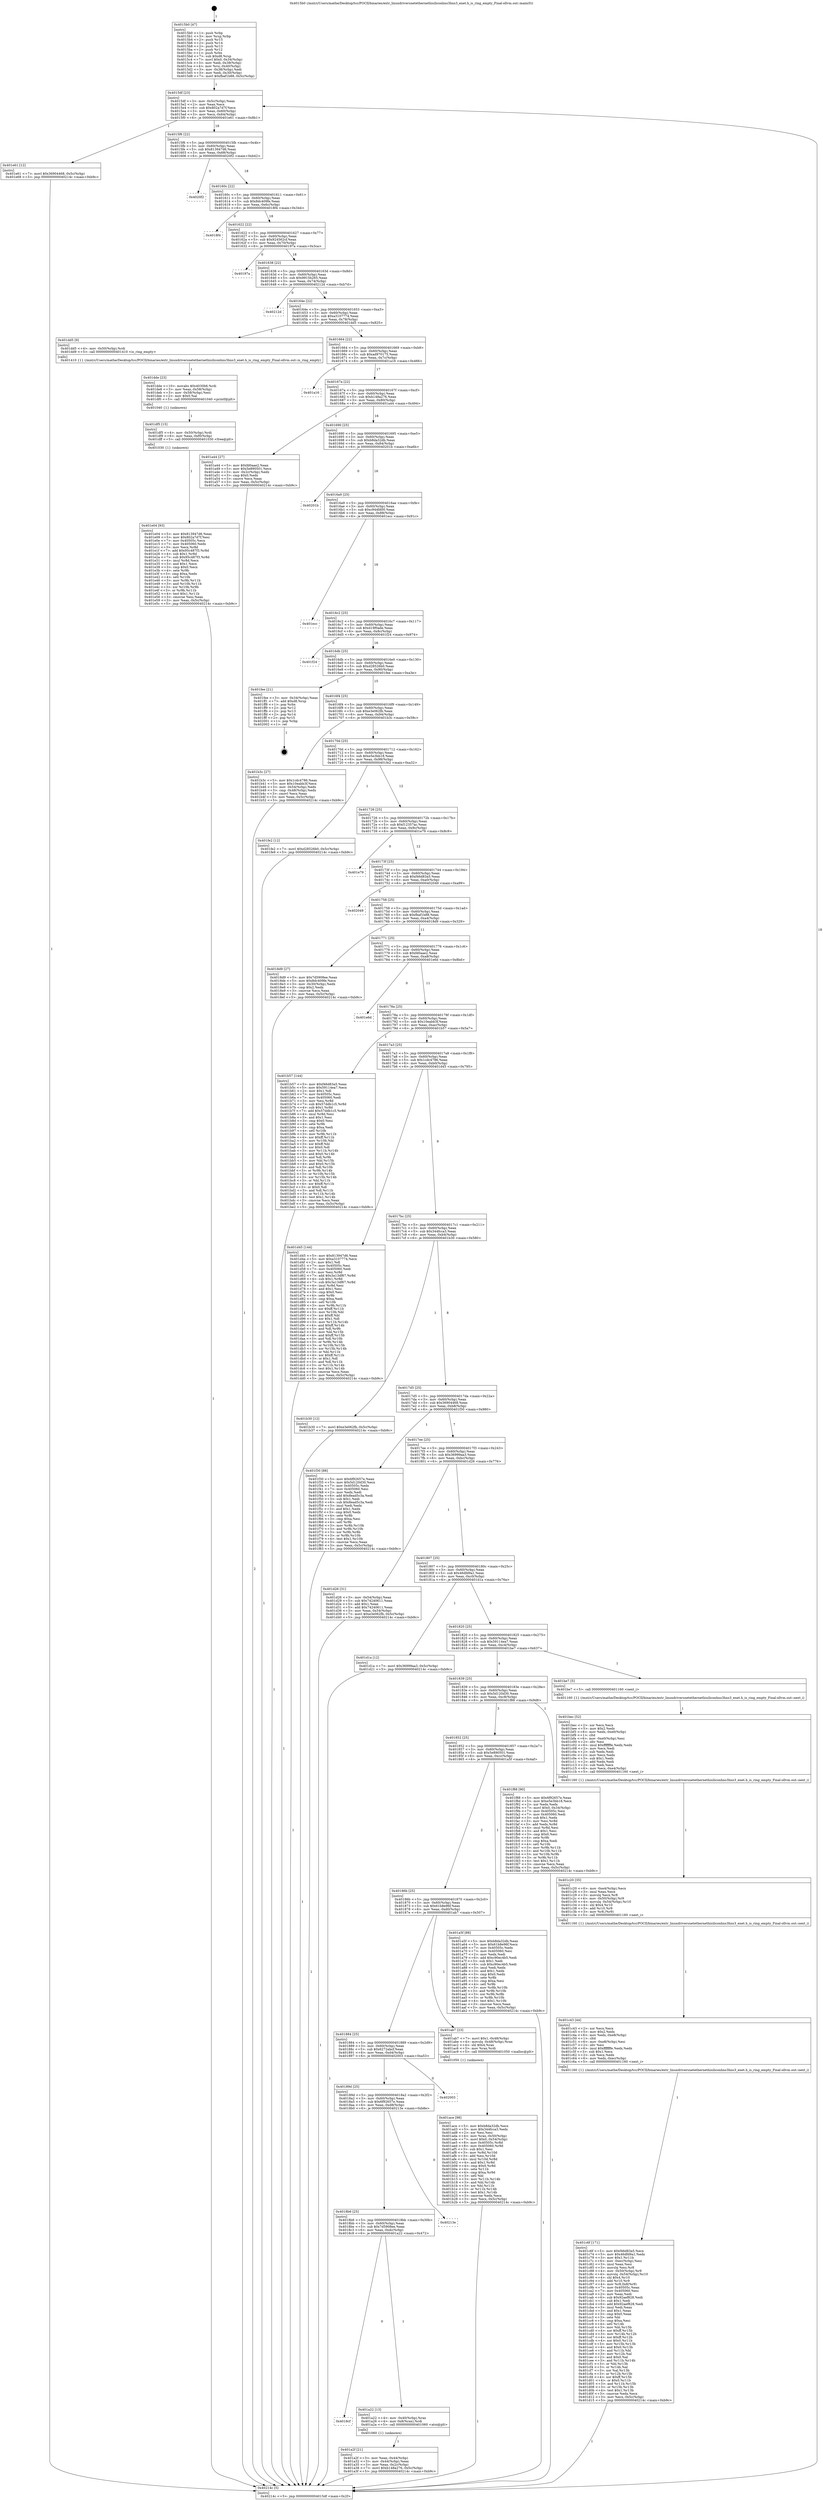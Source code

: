 digraph "0x4015b0" {
  label = "0x4015b0 (/mnt/c/Users/mathe/Desktop/tcc/POCII/binaries/extr_linuxdriversnetethernethisiliconhns3hns3_enet.h_is_ring_empty_Final-ollvm.out::main(0))"
  labelloc = "t"
  node[shape=record]

  Entry [label="",width=0.3,height=0.3,shape=circle,fillcolor=black,style=filled]
  "0x4015df" [label="{
     0x4015df [23]\l
     | [instrs]\l
     &nbsp;&nbsp;0x4015df \<+3\>: mov -0x5c(%rbp),%eax\l
     &nbsp;&nbsp;0x4015e2 \<+2\>: mov %eax,%ecx\l
     &nbsp;&nbsp;0x4015e4 \<+6\>: sub $0x802a7d7f,%ecx\l
     &nbsp;&nbsp;0x4015ea \<+3\>: mov %eax,-0x60(%rbp)\l
     &nbsp;&nbsp;0x4015ed \<+3\>: mov %ecx,-0x64(%rbp)\l
     &nbsp;&nbsp;0x4015f0 \<+6\>: je 0000000000401e61 \<main+0x8b1\>\l
  }"]
  "0x401e61" [label="{
     0x401e61 [12]\l
     | [instrs]\l
     &nbsp;&nbsp;0x401e61 \<+7\>: movl $0x36904468,-0x5c(%rbp)\l
     &nbsp;&nbsp;0x401e68 \<+5\>: jmp 000000000040214c \<main+0xb9c\>\l
  }"]
  "0x4015f6" [label="{
     0x4015f6 [22]\l
     | [instrs]\l
     &nbsp;&nbsp;0x4015f6 \<+5\>: jmp 00000000004015fb \<main+0x4b\>\l
     &nbsp;&nbsp;0x4015fb \<+3\>: mov -0x60(%rbp),%eax\l
     &nbsp;&nbsp;0x4015fe \<+5\>: sub $0x813947d6,%eax\l
     &nbsp;&nbsp;0x401603 \<+3\>: mov %eax,-0x68(%rbp)\l
     &nbsp;&nbsp;0x401606 \<+6\>: je 00000000004020f2 \<main+0xb42\>\l
  }"]
  Exit [label="",width=0.3,height=0.3,shape=circle,fillcolor=black,style=filled,peripheries=2]
  "0x4020f2" [label="{
     0x4020f2\l
  }", style=dashed]
  "0x40160c" [label="{
     0x40160c [22]\l
     | [instrs]\l
     &nbsp;&nbsp;0x40160c \<+5\>: jmp 0000000000401611 \<main+0x61\>\l
     &nbsp;&nbsp;0x401611 \<+3\>: mov -0x60(%rbp),%eax\l
     &nbsp;&nbsp;0x401614 \<+5\>: sub $0x8dc409fe,%eax\l
     &nbsp;&nbsp;0x401619 \<+3\>: mov %eax,-0x6c(%rbp)\l
     &nbsp;&nbsp;0x40161c \<+6\>: je 00000000004018f4 \<main+0x344\>\l
  }"]
  "0x401e04" [label="{
     0x401e04 [93]\l
     | [instrs]\l
     &nbsp;&nbsp;0x401e04 \<+5\>: mov $0x813947d6,%eax\l
     &nbsp;&nbsp;0x401e09 \<+5\>: mov $0x802a7d7f,%esi\l
     &nbsp;&nbsp;0x401e0e \<+7\>: mov 0x40505c,%ecx\l
     &nbsp;&nbsp;0x401e15 \<+7\>: mov 0x405060,%edx\l
     &nbsp;&nbsp;0x401e1c \<+3\>: mov %ecx,%r8d\l
     &nbsp;&nbsp;0x401e1f \<+7\>: add $0x95c487f3,%r8d\l
     &nbsp;&nbsp;0x401e26 \<+4\>: sub $0x1,%r8d\l
     &nbsp;&nbsp;0x401e2a \<+7\>: sub $0x95c487f3,%r8d\l
     &nbsp;&nbsp;0x401e31 \<+4\>: imul %r8d,%ecx\l
     &nbsp;&nbsp;0x401e35 \<+3\>: and $0x1,%ecx\l
     &nbsp;&nbsp;0x401e38 \<+3\>: cmp $0x0,%ecx\l
     &nbsp;&nbsp;0x401e3b \<+4\>: sete %r9b\l
     &nbsp;&nbsp;0x401e3f \<+3\>: cmp $0xa,%edx\l
     &nbsp;&nbsp;0x401e42 \<+4\>: setl %r10b\l
     &nbsp;&nbsp;0x401e46 \<+3\>: mov %r9b,%r11b\l
     &nbsp;&nbsp;0x401e49 \<+3\>: and %r10b,%r11b\l
     &nbsp;&nbsp;0x401e4c \<+3\>: xor %r10b,%r9b\l
     &nbsp;&nbsp;0x401e4f \<+3\>: or %r9b,%r11b\l
     &nbsp;&nbsp;0x401e52 \<+4\>: test $0x1,%r11b\l
     &nbsp;&nbsp;0x401e56 \<+3\>: cmovne %esi,%eax\l
     &nbsp;&nbsp;0x401e59 \<+3\>: mov %eax,-0x5c(%rbp)\l
     &nbsp;&nbsp;0x401e5c \<+5\>: jmp 000000000040214c \<main+0xb9c\>\l
  }"]
  "0x4018f4" [label="{
     0x4018f4\l
  }", style=dashed]
  "0x401622" [label="{
     0x401622 [22]\l
     | [instrs]\l
     &nbsp;&nbsp;0x401622 \<+5\>: jmp 0000000000401627 \<main+0x77\>\l
     &nbsp;&nbsp;0x401627 \<+3\>: mov -0x60(%rbp),%eax\l
     &nbsp;&nbsp;0x40162a \<+5\>: sub $0x924562cf,%eax\l
     &nbsp;&nbsp;0x40162f \<+3\>: mov %eax,-0x70(%rbp)\l
     &nbsp;&nbsp;0x401632 \<+6\>: je 000000000040197a \<main+0x3ca\>\l
  }"]
  "0x401df5" [label="{
     0x401df5 [15]\l
     | [instrs]\l
     &nbsp;&nbsp;0x401df5 \<+4\>: mov -0x50(%rbp),%rdi\l
     &nbsp;&nbsp;0x401df9 \<+6\>: mov %eax,-0xf0(%rbp)\l
     &nbsp;&nbsp;0x401dff \<+5\>: call 0000000000401030 \<free@plt\>\l
     | [calls]\l
     &nbsp;&nbsp;0x401030 \{1\} (unknown)\l
  }"]
  "0x40197a" [label="{
     0x40197a\l
  }", style=dashed]
  "0x401638" [label="{
     0x401638 [22]\l
     | [instrs]\l
     &nbsp;&nbsp;0x401638 \<+5\>: jmp 000000000040163d \<main+0x8d\>\l
     &nbsp;&nbsp;0x40163d \<+3\>: mov -0x60(%rbp),%eax\l
     &nbsp;&nbsp;0x401640 \<+5\>: sub $0x9915b265,%eax\l
     &nbsp;&nbsp;0x401645 \<+3\>: mov %eax,-0x74(%rbp)\l
     &nbsp;&nbsp;0x401648 \<+6\>: je 000000000040212d \<main+0xb7d\>\l
  }"]
  "0x401dde" [label="{
     0x401dde [23]\l
     | [instrs]\l
     &nbsp;&nbsp;0x401dde \<+10\>: movabs $0x4030b6,%rdi\l
     &nbsp;&nbsp;0x401de8 \<+3\>: mov %eax,-0x58(%rbp)\l
     &nbsp;&nbsp;0x401deb \<+3\>: mov -0x58(%rbp),%esi\l
     &nbsp;&nbsp;0x401dee \<+2\>: mov $0x0,%al\l
     &nbsp;&nbsp;0x401df0 \<+5\>: call 0000000000401040 \<printf@plt\>\l
     | [calls]\l
     &nbsp;&nbsp;0x401040 \{1\} (unknown)\l
  }"]
  "0x40212d" [label="{
     0x40212d\l
  }", style=dashed]
  "0x40164e" [label="{
     0x40164e [22]\l
     | [instrs]\l
     &nbsp;&nbsp;0x40164e \<+5\>: jmp 0000000000401653 \<main+0xa3\>\l
     &nbsp;&nbsp;0x401653 \<+3\>: mov -0x60(%rbp),%eax\l
     &nbsp;&nbsp;0x401656 \<+5\>: sub $0xa3107774,%eax\l
     &nbsp;&nbsp;0x40165b \<+3\>: mov %eax,-0x78(%rbp)\l
     &nbsp;&nbsp;0x40165e \<+6\>: je 0000000000401dd5 \<main+0x825\>\l
  }"]
  "0x401c6f" [label="{
     0x401c6f [171]\l
     | [instrs]\l
     &nbsp;&nbsp;0x401c6f \<+5\>: mov $0xf46d83a5,%ecx\l
     &nbsp;&nbsp;0x401c74 \<+5\>: mov $0x46dfd9a1,%edx\l
     &nbsp;&nbsp;0x401c79 \<+3\>: mov $0x1,%r11b\l
     &nbsp;&nbsp;0x401c7c \<+6\>: mov -0xec(%rbp),%esi\l
     &nbsp;&nbsp;0x401c82 \<+3\>: imul %eax,%esi\l
     &nbsp;&nbsp;0x401c85 \<+3\>: movslq %esi,%r8\l
     &nbsp;&nbsp;0x401c88 \<+4\>: mov -0x50(%rbp),%r9\l
     &nbsp;&nbsp;0x401c8c \<+4\>: movslq -0x54(%rbp),%r10\l
     &nbsp;&nbsp;0x401c90 \<+4\>: shl $0x4,%r10\l
     &nbsp;&nbsp;0x401c94 \<+3\>: add %r10,%r9\l
     &nbsp;&nbsp;0x401c97 \<+4\>: mov %r8,0x8(%r9)\l
     &nbsp;&nbsp;0x401c9b \<+7\>: mov 0x40505c,%eax\l
     &nbsp;&nbsp;0x401ca2 \<+7\>: mov 0x405060,%esi\l
     &nbsp;&nbsp;0x401ca9 \<+2\>: mov %eax,%edi\l
     &nbsp;&nbsp;0x401cab \<+6\>: sub $0x92aef828,%edi\l
     &nbsp;&nbsp;0x401cb1 \<+3\>: sub $0x1,%edi\l
     &nbsp;&nbsp;0x401cb4 \<+6\>: add $0x92aef828,%edi\l
     &nbsp;&nbsp;0x401cba \<+3\>: imul %edi,%eax\l
     &nbsp;&nbsp;0x401cbd \<+3\>: and $0x1,%eax\l
     &nbsp;&nbsp;0x401cc0 \<+3\>: cmp $0x0,%eax\l
     &nbsp;&nbsp;0x401cc3 \<+3\>: sete %bl\l
     &nbsp;&nbsp;0x401cc6 \<+3\>: cmp $0xa,%esi\l
     &nbsp;&nbsp;0x401cc9 \<+4\>: setl %r14b\l
     &nbsp;&nbsp;0x401ccd \<+3\>: mov %bl,%r15b\l
     &nbsp;&nbsp;0x401cd0 \<+4\>: xor $0xff,%r15b\l
     &nbsp;&nbsp;0x401cd4 \<+3\>: mov %r14b,%r12b\l
     &nbsp;&nbsp;0x401cd7 \<+4\>: xor $0xff,%r12b\l
     &nbsp;&nbsp;0x401cdb \<+4\>: xor $0x0,%r11b\l
     &nbsp;&nbsp;0x401cdf \<+3\>: mov %r15b,%r13b\l
     &nbsp;&nbsp;0x401ce2 \<+4\>: and $0x0,%r13b\l
     &nbsp;&nbsp;0x401ce6 \<+3\>: and %r11b,%bl\l
     &nbsp;&nbsp;0x401ce9 \<+3\>: mov %r12b,%al\l
     &nbsp;&nbsp;0x401cec \<+2\>: and $0x0,%al\l
     &nbsp;&nbsp;0x401cee \<+3\>: and %r11b,%r14b\l
     &nbsp;&nbsp;0x401cf1 \<+3\>: or %bl,%r13b\l
     &nbsp;&nbsp;0x401cf4 \<+3\>: or %r14b,%al\l
     &nbsp;&nbsp;0x401cf7 \<+3\>: xor %al,%r13b\l
     &nbsp;&nbsp;0x401cfa \<+3\>: or %r12b,%r15b\l
     &nbsp;&nbsp;0x401cfd \<+4\>: xor $0xff,%r15b\l
     &nbsp;&nbsp;0x401d01 \<+4\>: or $0x0,%r11b\l
     &nbsp;&nbsp;0x401d05 \<+3\>: and %r11b,%r15b\l
     &nbsp;&nbsp;0x401d08 \<+3\>: or %r15b,%r13b\l
     &nbsp;&nbsp;0x401d0b \<+4\>: test $0x1,%r13b\l
     &nbsp;&nbsp;0x401d0f \<+3\>: cmovne %edx,%ecx\l
     &nbsp;&nbsp;0x401d12 \<+3\>: mov %ecx,-0x5c(%rbp)\l
     &nbsp;&nbsp;0x401d15 \<+5\>: jmp 000000000040214c \<main+0xb9c\>\l
  }"]
  "0x401dd5" [label="{
     0x401dd5 [9]\l
     | [instrs]\l
     &nbsp;&nbsp;0x401dd5 \<+4\>: mov -0x50(%rbp),%rdi\l
     &nbsp;&nbsp;0x401dd9 \<+5\>: call 0000000000401410 \<is_ring_empty\>\l
     | [calls]\l
     &nbsp;&nbsp;0x401410 \{1\} (/mnt/c/Users/mathe/Desktop/tcc/POCII/binaries/extr_linuxdriversnetethernethisiliconhns3hns3_enet.h_is_ring_empty_Final-ollvm.out::is_ring_empty)\l
  }"]
  "0x401664" [label="{
     0x401664 [22]\l
     | [instrs]\l
     &nbsp;&nbsp;0x401664 \<+5\>: jmp 0000000000401669 \<main+0xb9\>\l
     &nbsp;&nbsp;0x401669 \<+3\>: mov -0x60(%rbp),%eax\l
     &nbsp;&nbsp;0x40166c \<+5\>: sub $0xad970175,%eax\l
     &nbsp;&nbsp;0x401671 \<+3\>: mov %eax,-0x7c(%rbp)\l
     &nbsp;&nbsp;0x401674 \<+6\>: je 0000000000401a16 \<main+0x466\>\l
  }"]
  "0x401c43" [label="{
     0x401c43 [44]\l
     | [instrs]\l
     &nbsp;&nbsp;0x401c43 \<+2\>: xor %ecx,%ecx\l
     &nbsp;&nbsp;0x401c45 \<+5\>: mov $0x2,%edx\l
     &nbsp;&nbsp;0x401c4a \<+6\>: mov %edx,-0xe8(%rbp)\l
     &nbsp;&nbsp;0x401c50 \<+1\>: cltd\l
     &nbsp;&nbsp;0x401c51 \<+6\>: mov -0xe8(%rbp),%esi\l
     &nbsp;&nbsp;0x401c57 \<+2\>: idiv %esi\l
     &nbsp;&nbsp;0x401c59 \<+6\>: imul $0xfffffffe,%edx,%edx\l
     &nbsp;&nbsp;0x401c5f \<+3\>: sub $0x1,%ecx\l
     &nbsp;&nbsp;0x401c62 \<+2\>: sub %ecx,%edx\l
     &nbsp;&nbsp;0x401c64 \<+6\>: mov %edx,-0xec(%rbp)\l
     &nbsp;&nbsp;0x401c6a \<+5\>: call 0000000000401160 \<next_i\>\l
     | [calls]\l
     &nbsp;&nbsp;0x401160 \{1\} (/mnt/c/Users/mathe/Desktop/tcc/POCII/binaries/extr_linuxdriversnetethernethisiliconhns3hns3_enet.h_is_ring_empty_Final-ollvm.out::next_i)\l
  }"]
  "0x401a16" [label="{
     0x401a16\l
  }", style=dashed]
  "0x40167a" [label="{
     0x40167a [22]\l
     | [instrs]\l
     &nbsp;&nbsp;0x40167a \<+5\>: jmp 000000000040167f \<main+0xcf\>\l
     &nbsp;&nbsp;0x40167f \<+3\>: mov -0x60(%rbp),%eax\l
     &nbsp;&nbsp;0x401682 \<+5\>: sub $0xb148a276,%eax\l
     &nbsp;&nbsp;0x401687 \<+3\>: mov %eax,-0x80(%rbp)\l
     &nbsp;&nbsp;0x40168a \<+6\>: je 0000000000401a44 \<main+0x494\>\l
  }"]
  "0x401c20" [label="{
     0x401c20 [35]\l
     | [instrs]\l
     &nbsp;&nbsp;0x401c20 \<+6\>: mov -0xe4(%rbp),%ecx\l
     &nbsp;&nbsp;0x401c26 \<+3\>: imul %eax,%ecx\l
     &nbsp;&nbsp;0x401c29 \<+3\>: movslq %ecx,%r8\l
     &nbsp;&nbsp;0x401c2c \<+4\>: mov -0x50(%rbp),%r9\l
     &nbsp;&nbsp;0x401c30 \<+4\>: movslq -0x54(%rbp),%r10\l
     &nbsp;&nbsp;0x401c34 \<+4\>: shl $0x4,%r10\l
     &nbsp;&nbsp;0x401c38 \<+3\>: add %r10,%r9\l
     &nbsp;&nbsp;0x401c3b \<+3\>: mov %r8,(%r9)\l
     &nbsp;&nbsp;0x401c3e \<+5\>: call 0000000000401160 \<next_i\>\l
     | [calls]\l
     &nbsp;&nbsp;0x401160 \{1\} (/mnt/c/Users/mathe/Desktop/tcc/POCII/binaries/extr_linuxdriversnetethernethisiliconhns3hns3_enet.h_is_ring_empty_Final-ollvm.out::next_i)\l
  }"]
  "0x401a44" [label="{
     0x401a44 [27]\l
     | [instrs]\l
     &nbsp;&nbsp;0x401a44 \<+5\>: mov $0xfd0aae2,%eax\l
     &nbsp;&nbsp;0x401a49 \<+5\>: mov $0x5e890501,%ecx\l
     &nbsp;&nbsp;0x401a4e \<+3\>: mov -0x2c(%rbp),%edx\l
     &nbsp;&nbsp;0x401a51 \<+3\>: cmp $0x0,%edx\l
     &nbsp;&nbsp;0x401a54 \<+3\>: cmove %ecx,%eax\l
     &nbsp;&nbsp;0x401a57 \<+3\>: mov %eax,-0x5c(%rbp)\l
     &nbsp;&nbsp;0x401a5a \<+5\>: jmp 000000000040214c \<main+0xb9c\>\l
  }"]
  "0x401690" [label="{
     0x401690 [25]\l
     | [instrs]\l
     &nbsp;&nbsp;0x401690 \<+5\>: jmp 0000000000401695 \<main+0xe5\>\l
     &nbsp;&nbsp;0x401695 \<+3\>: mov -0x60(%rbp),%eax\l
     &nbsp;&nbsp;0x401698 \<+5\>: sub $0xb8da32db,%eax\l
     &nbsp;&nbsp;0x40169d \<+6\>: mov %eax,-0x84(%rbp)\l
     &nbsp;&nbsp;0x4016a3 \<+6\>: je 000000000040201b \<main+0xa6b\>\l
  }"]
  "0x401bec" [label="{
     0x401bec [52]\l
     | [instrs]\l
     &nbsp;&nbsp;0x401bec \<+2\>: xor %ecx,%ecx\l
     &nbsp;&nbsp;0x401bee \<+5\>: mov $0x2,%edx\l
     &nbsp;&nbsp;0x401bf3 \<+6\>: mov %edx,-0xe0(%rbp)\l
     &nbsp;&nbsp;0x401bf9 \<+1\>: cltd\l
     &nbsp;&nbsp;0x401bfa \<+6\>: mov -0xe0(%rbp),%esi\l
     &nbsp;&nbsp;0x401c00 \<+2\>: idiv %esi\l
     &nbsp;&nbsp;0x401c02 \<+6\>: imul $0xfffffffe,%edx,%edx\l
     &nbsp;&nbsp;0x401c08 \<+2\>: mov %ecx,%edi\l
     &nbsp;&nbsp;0x401c0a \<+2\>: sub %edx,%edi\l
     &nbsp;&nbsp;0x401c0c \<+2\>: mov %ecx,%edx\l
     &nbsp;&nbsp;0x401c0e \<+3\>: sub $0x1,%edx\l
     &nbsp;&nbsp;0x401c11 \<+2\>: add %edx,%edi\l
     &nbsp;&nbsp;0x401c13 \<+2\>: sub %edi,%ecx\l
     &nbsp;&nbsp;0x401c15 \<+6\>: mov %ecx,-0xe4(%rbp)\l
     &nbsp;&nbsp;0x401c1b \<+5\>: call 0000000000401160 \<next_i\>\l
     | [calls]\l
     &nbsp;&nbsp;0x401160 \{1\} (/mnt/c/Users/mathe/Desktop/tcc/POCII/binaries/extr_linuxdriversnetethernethisiliconhns3hns3_enet.h_is_ring_empty_Final-ollvm.out::next_i)\l
  }"]
  "0x40201b" [label="{
     0x40201b\l
  }", style=dashed]
  "0x4016a9" [label="{
     0x4016a9 [25]\l
     | [instrs]\l
     &nbsp;&nbsp;0x4016a9 \<+5\>: jmp 00000000004016ae \<main+0xfe\>\l
     &nbsp;&nbsp;0x4016ae \<+3\>: mov -0x60(%rbp),%eax\l
     &nbsp;&nbsp;0x4016b1 \<+5\>: sub $0xc944fd00,%eax\l
     &nbsp;&nbsp;0x4016b6 \<+6\>: mov %eax,-0x88(%rbp)\l
     &nbsp;&nbsp;0x4016bc \<+6\>: je 0000000000401ecc \<main+0x91c\>\l
  }"]
  "0x401ace" [label="{
     0x401ace [98]\l
     | [instrs]\l
     &nbsp;&nbsp;0x401ace \<+5\>: mov $0xb8da32db,%ecx\l
     &nbsp;&nbsp;0x401ad3 \<+5\>: mov $0x344fcca3,%edx\l
     &nbsp;&nbsp;0x401ad8 \<+2\>: xor %esi,%esi\l
     &nbsp;&nbsp;0x401ada \<+4\>: mov %rax,-0x50(%rbp)\l
     &nbsp;&nbsp;0x401ade \<+7\>: movl $0x0,-0x54(%rbp)\l
     &nbsp;&nbsp;0x401ae5 \<+8\>: mov 0x40505c,%r8d\l
     &nbsp;&nbsp;0x401aed \<+8\>: mov 0x405060,%r9d\l
     &nbsp;&nbsp;0x401af5 \<+3\>: sub $0x1,%esi\l
     &nbsp;&nbsp;0x401af8 \<+3\>: mov %r8d,%r10d\l
     &nbsp;&nbsp;0x401afb \<+3\>: add %esi,%r10d\l
     &nbsp;&nbsp;0x401afe \<+4\>: imul %r10d,%r8d\l
     &nbsp;&nbsp;0x401b02 \<+4\>: and $0x1,%r8d\l
     &nbsp;&nbsp;0x401b06 \<+4\>: cmp $0x0,%r8d\l
     &nbsp;&nbsp;0x401b0a \<+4\>: sete %r11b\l
     &nbsp;&nbsp;0x401b0e \<+4\>: cmp $0xa,%r9d\l
     &nbsp;&nbsp;0x401b12 \<+3\>: setl %bl\l
     &nbsp;&nbsp;0x401b15 \<+3\>: mov %r11b,%r14b\l
     &nbsp;&nbsp;0x401b18 \<+3\>: and %bl,%r14b\l
     &nbsp;&nbsp;0x401b1b \<+3\>: xor %bl,%r11b\l
     &nbsp;&nbsp;0x401b1e \<+3\>: or %r11b,%r14b\l
     &nbsp;&nbsp;0x401b21 \<+4\>: test $0x1,%r14b\l
     &nbsp;&nbsp;0x401b25 \<+3\>: cmovne %edx,%ecx\l
     &nbsp;&nbsp;0x401b28 \<+3\>: mov %ecx,-0x5c(%rbp)\l
     &nbsp;&nbsp;0x401b2b \<+5\>: jmp 000000000040214c \<main+0xb9c\>\l
  }"]
  "0x401ecc" [label="{
     0x401ecc\l
  }", style=dashed]
  "0x4016c2" [label="{
     0x4016c2 [25]\l
     | [instrs]\l
     &nbsp;&nbsp;0x4016c2 \<+5\>: jmp 00000000004016c7 \<main+0x117\>\l
     &nbsp;&nbsp;0x4016c7 \<+3\>: mov -0x60(%rbp),%eax\l
     &nbsp;&nbsp;0x4016ca \<+5\>: sub $0xd19f0ade,%eax\l
     &nbsp;&nbsp;0x4016cf \<+6\>: mov %eax,-0x8c(%rbp)\l
     &nbsp;&nbsp;0x4016d5 \<+6\>: je 0000000000401f24 \<main+0x974\>\l
  }"]
  "0x401a2f" [label="{
     0x401a2f [21]\l
     | [instrs]\l
     &nbsp;&nbsp;0x401a2f \<+3\>: mov %eax,-0x44(%rbp)\l
     &nbsp;&nbsp;0x401a32 \<+3\>: mov -0x44(%rbp),%eax\l
     &nbsp;&nbsp;0x401a35 \<+3\>: mov %eax,-0x2c(%rbp)\l
     &nbsp;&nbsp;0x401a38 \<+7\>: movl $0xb148a276,-0x5c(%rbp)\l
     &nbsp;&nbsp;0x401a3f \<+5\>: jmp 000000000040214c \<main+0xb9c\>\l
  }"]
  "0x401f24" [label="{
     0x401f24\l
  }", style=dashed]
  "0x4016db" [label="{
     0x4016db [25]\l
     | [instrs]\l
     &nbsp;&nbsp;0x4016db \<+5\>: jmp 00000000004016e0 \<main+0x130\>\l
     &nbsp;&nbsp;0x4016e0 \<+3\>: mov -0x60(%rbp),%eax\l
     &nbsp;&nbsp;0x4016e3 \<+5\>: sub $0xd28526b0,%eax\l
     &nbsp;&nbsp;0x4016e8 \<+6\>: mov %eax,-0x90(%rbp)\l
     &nbsp;&nbsp;0x4016ee \<+6\>: je 0000000000401fee \<main+0xa3e\>\l
  }"]
  "0x4018cf" [label="{
     0x4018cf\l
  }", style=dashed]
  "0x401fee" [label="{
     0x401fee [21]\l
     | [instrs]\l
     &nbsp;&nbsp;0x401fee \<+3\>: mov -0x34(%rbp),%eax\l
     &nbsp;&nbsp;0x401ff1 \<+7\>: add $0xd8,%rsp\l
     &nbsp;&nbsp;0x401ff8 \<+1\>: pop %rbx\l
     &nbsp;&nbsp;0x401ff9 \<+2\>: pop %r12\l
     &nbsp;&nbsp;0x401ffb \<+2\>: pop %r13\l
     &nbsp;&nbsp;0x401ffd \<+2\>: pop %r14\l
     &nbsp;&nbsp;0x401fff \<+2\>: pop %r15\l
     &nbsp;&nbsp;0x402001 \<+1\>: pop %rbp\l
     &nbsp;&nbsp;0x402002 \<+1\>: ret\l
  }"]
  "0x4016f4" [label="{
     0x4016f4 [25]\l
     | [instrs]\l
     &nbsp;&nbsp;0x4016f4 \<+5\>: jmp 00000000004016f9 \<main+0x149\>\l
     &nbsp;&nbsp;0x4016f9 \<+3\>: mov -0x60(%rbp),%eax\l
     &nbsp;&nbsp;0x4016fc \<+5\>: sub $0xe3e062fb,%eax\l
     &nbsp;&nbsp;0x401701 \<+6\>: mov %eax,-0x94(%rbp)\l
     &nbsp;&nbsp;0x401707 \<+6\>: je 0000000000401b3c \<main+0x58c\>\l
  }"]
  "0x401a22" [label="{
     0x401a22 [13]\l
     | [instrs]\l
     &nbsp;&nbsp;0x401a22 \<+4\>: mov -0x40(%rbp),%rax\l
     &nbsp;&nbsp;0x401a26 \<+4\>: mov 0x8(%rax),%rdi\l
     &nbsp;&nbsp;0x401a2a \<+5\>: call 0000000000401060 \<atoi@plt\>\l
     | [calls]\l
     &nbsp;&nbsp;0x401060 \{1\} (unknown)\l
  }"]
  "0x401b3c" [label="{
     0x401b3c [27]\l
     | [instrs]\l
     &nbsp;&nbsp;0x401b3c \<+5\>: mov $0x1cdc4786,%eax\l
     &nbsp;&nbsp;0x401b41 \<+5\>: mov $0x10eabb3f,%ecx\l
     &nbsp;&nbsp;0x401b46 \<+3\>: mov -0x54(%rbp),%edx\l
     &nbsp;&nbsp;0x401b49 \<+3\>: cmp -0x48(%rbp),%edx\l
     &nbsp;&nbsp;0x401b4c \<+3\>: cmovl %ecx,%eax\l
     &nbsp;&nbsp;0x401b4f \<+3\>: mov %eax,-0x5c(%rbp)\l
     &nbsp;&nbsp;0x401b52 \<+5\>: jmp 000000000040214c \<main+0xb9c\>\l
  }"]
  "0x40170d" [label="{
     0x40170d [25]\l
     | [instrs]\l
     &nbsp;&nbsp;0x40170d \<+5\>: jmp 0000000000401712 \<main+0x162\>\l
     &nbsp;&nbsp;0x401712 \<+3\>: mov -0x60(%rbp),%eax\l
     &nbsp;&nbsp;0x401715 \<+5\>: sub $0xe5e3bb18,%eax\l
     &nbsp;&nbsp;0x40171a \<+6\>: mov %eax,-0x98(%rbp)\l
     &nbsp;&nbsp;0x401720 \<+6\>: je 0000000000401fe2 \<main+0xa32\>\l
  }"]
  "0x4018b6" [label="{
     0x4018b6 [25]\l
     | [instrs]\l
     &nbsp;&nbsp;0x4018b6 \<+5\>: jmp 00000000004018bb \<main+0x30b\>\l
     &nbsp;&nbsp;0x4018bb \<+3\>: mov -0x60(%rbp),%eax\l
     &nbsp;&nbsp;0x4018be \<+5\>: sub $0x7d5908ee,%eax\l
     &nbsp;&nbsp;0x4018c3 \<+6\>: mov %eax,-0xdc(%rbp)\l
     &nbsp;&nbsp;0x4018c9 \<+6\>: je 0000000000401a22 \<main+0x472\>\l
  }"]
  "0x401fe2" [label="{
     0x401fe2 [12]\l
     | [instrs]\l
     &nbsp;&nbsp;0x401fe2 \<+7\>: movl $0xd28526b0,-0x5c(%rbp)\l
     &nbsp;&nbsp;0x401fe9 \<+5\>: jmp 000000000040214c \<main+0xb9c\>\l
  }"]
  "0x401726" [label="{
     0x401726 [25]\l
     | [instrs]\l
     &nbsp;&nbsp;0x401726 \<+5\>: jmp 000000000040172b \<main+0x17b\>\l
     &nbsp;&nbsp;0x40172b \<+3\>: mov -0x60(%rbp),%eax\l
     &nbsp;&nbsp;0x40172e \<+5\>: sub $0xf12357ac,%eax\l
     &nbsp;&nbsp;0x401733 \<+6\>: mov %eax,-0x9c(%rbp)\l
     &nbsp;&nbsp;0x401739 \<+6\>: je 0000000000401e79 \<main+0x8c9\>\l
  }"]
  "0x40213e" [label="{
     0x40213e\l
  }", style=dashed]
  "0x401e79" [label="{
     0x401e79\l
  }", style=dashed]
  "0x40173f" [label="{
     0x40173f [25]\l
     | [instrs]\l
     &nbsp;&nbsp;0x40173f \<+5\>: jmp 0000000000401744 \<main+0x194\>\l
     &nbsp;&nbsp;0x401744 \<+3\>: mov -0x60(%rbp),%eax\l
     &nbsp;&nbsp;0x401747 \<+5\>: sub $0xf46d83a5,%eax\l
     &nbsp;&nbsp;0x40174c \<+6\>: mov %eax,-0xa0(%rbp)\l
     &nbsp;&nbsp;0x401752 \<+6\>: je 0000000000402049 \<main+0xa99\>\l
  }"]
  "0x40189d" [label="{
     0x40189d [25]\l
     | [instrs]\l
     &nbsp;&nbsp;0x40189d \<+5\>: jmp 00000000004018a2 \<main+0x2f2\>\l
     &nbsp;&nbsp;0x4018a2 \<+3\>: mov -0x60(%rbp),%eax\l
     &nbsp;&nbsp;0x4018a5 \<+5\>: sub $0x6f92657e,%eax\l
     &nbsp;&nbsp;0x4018aa \<+6\>: mov %eax,-0xd8(%rbp)\l
     &nbsp;&nbsp;0x4018b0 \<+6\>: je 000000000040213e \<main+0xb8e\>\l
  }"]
  "0x402049" [label="{
     0x402049\l
  }", style=dashed]
  "0x401758" [label="{
     0x401758 [25]\l
     | [instrs]\l
     &nbsp;&nbsp;0x401758 \<+5\>: jmp 000000000040175d \<main+0x1ad\>\l
     &nbsp;&nbsp;0x40175d \<+3\>: mov -0x60(%rbp),%eax\l
     &nbsp;&nbsp;0x401760 \<+5\>: sub $0xfbaf1b88,%eax\l
     &nbsp;&nbsp;0x401765 \<+6\>: mov %eax,-0xa4(%rbp)\l
     &nbsp;&nbsp;0x40176b \<+6\>: je 00000000004018d9 \<main+0x329\>\l
  }"]
  "0x402003" [label="{
     0x402003\l
  }", style=dashed]
  "0x4018d9" [label="{
     0x4018d9 [27]\l
     | [instrs]\l
     &nbsp;&nbsp;0x4018d9 \<+5\>: mov $0x7d5908ee,%eax\l
     &nbsp;&nbsp;0x4018de \<+5\>: mov $0x8dc409fe,%ecx\l
     &nbsp;&nbsp;0x4018e3 \<+3\>: mov -0x30(%rbp),%edx\l
     &nbsp;&nbsp;0x4018e6 \<+3\>: cmp $0x2,%edx\l
     &nbsp;&nbsp;0x4018e9 \<+3\>: cmovne %ecx,%eax\l
     &nbsp;&nbsp;0x4018ec \<+3\>: mov %eax,-0x5c(%rbp)\l
     &nbsp;&nbsp;0x4018ef \<+5\>: jmp 000000000040214c \<main+0xb9c\>\l
  }"]
  "0x401771" [label="{
     0x401771 [25]\l
     | [instrs]\l
     &nbsp;&nbsp;0x401771 \<+5\>: jmp 0000000000401776 \<main+0x1c6\>\l
     &nbsp;&nbsp;0x401776 \<+3\>: mov -0x60(%rbp),%eax\l
     &nbsp;&nbsp;0x401779 \<+5\>: sub $0xfd0aae2,%eax\l
     &nbsp;&nbsp;0x40177e \<+6\>: mov %eax,-0xa8(%rbp)\l
     &nbsp;&nbsp;0x401784 \<+6\>: je 0000000000401e6d \<main+0x8bd\>\l
  }"]
  "0x40214c" [label="{
     0x40214c [5]\l
     | [instrs]\l
     &nbsp;&nbsp;0x40214c \<+5\>: jmp 00000000004015df \<main+0x2f\>\l
  }"]
  "0x4015b0" [label="{
     0x4015b0 [47]\l
     | [instrs]\l
     &nbsp;&nbsp;0x4015b0 \<+1\>: push %rbp\l
     &nbsp;&nbsp;0x4015b1 \<+3\>: mov %rsp,%rbp\l
     &nbsp;&nbsp;0x4015b4 \<+2\>: push %r15\l
     &nbsp;&nbsp;0x4015b6 \<+2\>: push %r14\l
     &nbsp;&nbsp;0x4015b8 \<+2\>: push %r13\l
     &nbsp;&nbsp;0x4015ba \<+2\>: push %r12\l
     &nbsp;&nbsp;0x4015bc \<+1\>: push %rbx\l
     &nbsp;&nbsp;0x4015bd \<+7\>: sub $0xd8,%rsp\l
     &nbsp;&nbsp;0x4015c4 \<+7\>: movl $0x0,-0x34(%rbp)\l
     &nbsp;&nbsp;0x4015cb \<+3\>: mov %edi,-0x38(%rbp)\l
     &nbsp;&nbsp;0x4015ce \<+4\>: mov %rsi,-0x40(%rbp)\l
     &nbsp;&nbsp;0x4015d2 \<+3\>: mov -0x38(%rbp),%edi\l
     &nbsp;&nbsp;0x4015d5 \<+3\>: mov %edi,-0x30(%rbp)\l
     &nbsp;&nbsp;0x4015d8 \<+7\>: movl $0xfbaf1b88,-0x5c(%rbp)\l
  }"]
  "0x401884" [label="{
     0x401884 [25]\l
     | [instrs]\l
     &nbsp;&nbsp;0x401884 \<+5\>: jmp 0000000000401889 \<main+0x2d9\>\l
     &nbsp;&nbsp;0x401889 \<+3\>: mov -0x60(%rbp),%eax\l
     &nbsp;&nbsp;0x40188c \<+5\>: sub $0x6272abcf,%eax\l
     &nbsp;&nbsp;0x401891 \<+6\>: mov %eax,-0xd4(%rbp)\l
     &nbsp;&nbsp;0x401897 \<+6\>: je 0000000000402003 \<main+0xa53\>\l
  }"]
  "0x401e6d" [label="{
     0x401e6d\l
  }", style=dashed]
  "0x40178a" [label="{
     0x40178a [25]\l
     | [instrs]\l
     &nbsp;&nbsp;0x40178a \<+5\>: jmp 000000000040178f \<main+0x1df\>\l
     &nbsp;&nbsp;0x40178f \<+3\>: mov -0x60(%rbp),%eax\l
     &nbsp;&nbsp;0x401792 \<+5\>: sub $0x10eabb3f,%eax\l
     &nbsp;&nbsp;0x401797 \<+6\>: mov %eax,-0xac(%rbp)\l
     &nbsp;&nbsp;0x40179d \<+6\>: je 0000000000401b57 \<main+0x5a7\>\l
  }"]
  "0x401ab7" [label="{
     0x401ab7 [23]\l
     | [instrs]\l
     &nbsp;&nbsp;0x401ab7 \<+7\>: movl $0x1,-0x48(%rbp)\l
     &nbsp;&nbsp;0x401abe \<+4\>: movslq -0x48(%rbp),%rax\l
     &nbsp;&nbsp;0x401ac2 \<+4\>: shl $0x4,%rax\l
     &nbsp;&nbsp;0x401ac6 \<+3\>: mov %rax,%rdi\l
     &nbsp;&nbsp;0x401ac9 \<+5\>: call 0000000000401050 \<malloc@plt\>\l
     | [calls]\l
     &nbsp;&nbsp;0x401050 \{1\} (unknown)\l
  }"]
  "0x401b57" [label="{
     0x401b57 [144]\l
     | [instrs]\l
     &nbsp;&nbsp;0x401b57 \<+5\>: mov $0xf46d83a5,%eax\l
     &nbsp;&nbsp;0x401b5c \<+5\>: mov $0x59114ea7,%ecx\l
     &nbsp;&nbsp;0x401b61 \<+2\>: mov $0x1,%dl\l
     &nbsp;&nbsp;0x401b63 \<+7\>: mov 0x40505c,%esi\l
     &nbsp;&nbsp;0x401b6a \<+7\>: mov 0x405060,%edi\l
     &nbsp;&nbsp;0x401b71 \<+3\>: mov %esi,%r8d\l
     &nbsp;&nbsp;0x401b74 \<+7\>: sub $0x57ddb1c5,%r8d\l
     &nbsp;&nbsp;0x401b7b \<+4\>: sub $0x1,%r8d\l
     &nbsp;&nbsp;0x401b7f \<+7\>: add $0x57ddb1c5,%r8d\l
     &nbsp;&nbsp;0x401b86 \<+4\>: imul %r8d,%esi\l
     &nbsp;&nbsp;0x401b8a \<+3\>: and $0x1,%esi\l
     &nbsp;&nbsp;0x401b8d \<+3\>: cmp $0x0,%esi\l
     &nbsp;&nbsp;0x401b90 \<+4\>: sete %r9b\l
     &nbsp;&nbsp;0x401b94 \<+3\>: cmp $0xa,%edi\l
     &nbsp;&nbsp;0x401b97 \<+4\>: setl %r10b\l
     &nbsp;&nbsp;0x401b9b \<+3\>: mov %r9b,%r11b\l
     &nbsp;&nbsp;0x401b9e \<+4\>: xor $0xff,%r11b\l
     &nbsp;&nbsp;0x401ba2 \<+3\>: mov %r10b,%bl\l
     &nbsp;&nbsp;0x401ba5 \<+3\>: xor $0xff,%bl\l
     &nbsp;&nbsp;0x401ba8 \<+3\>: xor $0x0,%dl\l
     &nbsp;&nbsp;0x401bab \<+3\>: mov %r11b,%r14b\l
     &nbsp;&nbsp;0x401bae \<+4\>: and $0x0,%r14b\l
     &nbsp;&nbsp;0x401bb2 \<+3\>: and %dl,%r9b\l
     &nbsp;&nbsp;0x401bb5 \<+3\>: mov %bl,%r15b\l
     &nbsp;&nbsp;0x401bb8 \<+4\>: and $0x0,%r15b\l
     &nbsp;&nbsp;0x401bbc \<+3\>: and %dl,%r10b\l
     &nbsp;&nbsp;0x401bbf \<+3\>: or %r9b,%r14b\l
     &nbsp;&nbsp;0x401bc2 \<+3\>: or %r10b,%r15b\l
     &nbsp;&nbsp;0x401bc5 \<+3\>: xor %r15b,%r14b\l
     &nbsp;&nbsp;0x401bc8 \<+3\>: or %bl,%r11b\l
     &nbsp;&nbsp;0x401bcb \<+4\>: xor $0xff,%r11b\l
     &nbsp;&nbsp;0x401bcf \<+3\>: or $0x0,%dl\l
     &nbsp;&nbsp;0x401bd2 \<+3\>: and %dl,%r11b\l
     &nbsp;&nbsp;0x401bd5 \<+3\>: or %r11b,%r14b\l
     &nbsp;&nbsp;0x401bd8 \<+4\>: test $0x1,%r14b\l
     &nbsp;&nbsp;0x401bdc \<+3\>: cmovne %ecx,%eax\l
     &nbsp;&nbsp;0x401bdf \<+3\>: mov %eax,-0x5c(%rbp)\l
     &nbsp;&nbsp;0x401be2 \<+5\>: jmp 000000000040214c \<main+0xb9c\>\l
  }"]
  "0x4017a3" [label="{
     0x4017a3 [25]\l
     | [instrs]\l
     &nbsp;&nbsp;0x4017a3 \<+5\>: jmp 00000000004017a8 \<main+0x1f8\>\l
     &nbsp;&nbsp;0x4017a8 \<+3\>: mov -0x60(%rbp),%eax\l
     &nbsp;&nbsp;0x4017ab \<+5\>: sub $0x1cdc4786,%eax\l
     &nbsp;&nbsp;0x4017b0 \<+6\>: mov %eax,-0xb0(%rbp)\l
     &nbsp;&nbsp;0x4017b6 \<+6\>: je 0000000000401d45 \<main+0x795\>\l
  }"]
  "0x40186b" [label="{
     0x40186b [25]\l
     | [instrs]\l
     &nbsp;&nbsp;0x40186b \<+5\>: jmp 0000000000401870 \<main+0x2c0\>\l
     &nbsp;&nbsp;0x401870 \<+3\>: mov -0x60(%rbp),%eax\l
     &nbsp;&nbsp;0x401873 \<+5\>: sub $0x61b8e96f,%eax\l
     &nbsp;&nbsp;0x401878 \<+6\>: mov %eax,-0xd0(%rbp)\l
     &nbsp;&nbsp;0x40187e \<+6\>: je 0000000000401ab7 \<main+0x507\>\l
  }"]
  "0x401d45" [label="{
     0x401d45 [144]\l
     | [instrs]\l
     &nbsp;&nbsp;0x401d45 \<+5\>: mov $0x813947d6,%eax\l
     &nbsp;&nbsp;0x401d4a \<+5\>: mov $0xa3107774,%ecx\l
     &nbsp;&nbsp;0x401d4f \<+2\>: mov $0x1,%dl\l
     &nbsp;&nbsp;0x401d51 \<+7\>: mov 0x40505c,%esi\l
     &nbsp;&nbsp;0x401d58 \<+7\>: mov 0x405060,%edi\l
     &nbsp;&nbsp;0x401d5f \<+3\>: mov %esi,%r8d\l
     &nbsp;&nbsp;0x401d62 \<+7\>: add $0x3a13df67,%r8d\l
     &nbsp;&nbsp;0x401d69 \<+4\>: sub $0x1,%r8d\l
     &nbsp;&nbsp;0x401d6d \<+7\>: sub $0x3a13df67,%r8d\l
     &nbsp;&nbsp;0x401d74 \<+4\>: imul %r8d,%esi\l
     &nbsp;&nbsp;0x401d78 \<+3\>: and $0x1,%esi\l
     &nbsp;&nbsp;0x401d7b \<+3\>: cmp $0x0,%esi\l
     &nbsp;&nbsp;0x401d7e \<+4\>: sete %r9b\l
     &nbsp;&nbsp;0x401d82 \<+3\>: cmp $0xa,%edi\l
     &nbsp;&nbsp;0x401d85 \<+4\>: setl %r10b\l
     &nbsp;&nbsp;0x401d89 \<+3\>: mov %r9b,%r11b\l
     &nbsp;&nbsp;0x401d8c \<+4\>: xor $0xff,%r11b\l
     &nbsp;&nbsp;0x401d90 \<+3\>: mov %r10b,%bl\l
     &nbsp;&nbsp;0x401d93 \<+3\>: xor $0xff,%bl\l
     &nbsp;&nbsp;0x401d96 \<+3\>: xor $0x1,%dl\l
     &nbsp;&nbsp;0x401d99 \<+3\>: mov %r11b,%r14b\l
     &nbsp;&nbsp;0x401d9c \<+4\>: and $0xff,%r14b\l
     &nbsp;&nbsp;0x401da0 \<+3\>: and %dl,%r9b\l
     &nbsp;&nbsp;0x401da3 \<+3\>: mov %bl,%r15b\l
     &nbsp;&nbsp;0x401da6 \<+4\>: and $0xff,%r15b\l
     &nbsp;&nbsp;0x401daa \<+3\>: and %dl,%r10b\l
     &nbsp;&nbsp;0x401dad \<+3\>: or %r9b,%r14b\l
     &nbsp;&nbsp;0x401db0 \<+3\>: or %r10b,%r15b\l
     &nbsp;&nbsp;0x401db3 \<+3\>: xor %r15b,%r14b\l
     &nbsp;&nbsp;0x401db6 \<+3\>: or %bl,%r11b\l
     &nbsp;&nbsp;0x401db9 \<+4\>: xor $0xff,%r11b\l
     &nbsp;&nbsp;0x401dbd \<+3\>: or $0x1,%dl\l
     &nbsp;&nbsp;0x401dc0 \<+3\>: and %dl,%r11b\l
     &nbsp;&nbsp;0x401dc3 \<+3\>: or %r11b,%r14b\l
     &nbsp;&nbsp;0x401dc6 \<+4\>: test $0x1,%r14b\l
     &nbsp;&nbsp;0x401dca \<+3\>: cmovne %ecx,%eax\l
     &nbsp;&nbsp;0x401dcd \<+3\>: mov %eax,-0x5c(%rbp)\l
     &nbsp;&nbsp;0x401dd0 \<+5\>: jmp 000000000040214c \<main+0xb9c\>\l
  }"]
  "0x4017bc" [label="{
     0x4017bc [25]\l
     | [instrs]\l
     &nbsp;&nbsp;0x4017bc \<+5\>: jmp 00000000004017c1 \<main+0x211\>\l
     &nbsp;&nbsp;0x4017c1 \<+3\>: mov -0x60(%rbp),%eax\l
     &nbsp;&nbsp;0x4017c4 \<+5\>: sub $0x344fcca3,%eax\l
     &nbsp;&nbsp;0x4017c9 \<+6\>: mov %eax,-0xb4(%rbp)\l
     &nbsp;&nbsp;0x4017cf \<+6\>: je 0000000000401b30 \<main+0x580\>\l
  }"]
  "0x401a5f" [label="{
     0x401a5f [88]\l
     | [instrs]\l
     &nbsp;&nbsp;0x401a5f \<+5\>: mov $0xb8da32db,%eax\l
     &nbsp;&nbsp;0x401a64 \<+5\>: mov $0x61b8e96f,%ecx\l
     &nbsp;&nbsp;0x401a69 \<+7\>: mov 0x40505c,%edx\l
     &nbsp;&nbsp;0x401a70 \<+7\>: mov 0x405060,%esi\l
     &nbsp;&nbsp;0x401a77 \<+2\>: mov %edx,%edi\l
     &nbsp;&nbsp;0x401a79 \<+6\>: add $0xc90ec4b5,%edi\l
     &nbsp;&nbsp;0x401a7f \<+3\>: sub $0x1,%edi\l
     &nbsp;&nbsp;0x401a82 \<+6\>: sub $0xc90ec4b5,%edi\l
     &nbsp;&nbsp;0x401a88 \<+3\>: imul %edi,%edx\l
     &nbsp;&nbsp;0x401a8b \<+3\>: and $0x1,%edx\l
     &nbsp;&nbsp;0x401a8e \<+3\>: cmp $0x0,%edx\l
     &nbsp;&nbsp;0x401a91 \<+4\>: sete %r8b\l
     &nbsp;&nbsp;0x401a95 \<+3\>: cmp $0xa,%esi\l
     &nbsp;&nbsp;0x401a98 \<+4\>: setl %r9b\l
     &nbsp;&nbsp;0x401a9c \<+3\>: mov %r8b,%r10b\l
     &nbsp;&nbsp;0x401a9f \<+3\>: and %r9b,%r10b\l
     &nbsp;&nbsp;0x401aa2 \<+3\>: xor %r9b,%r8b\l
     &nbsp;&nbsp;0x401aa5 \<+3\>: or %r8b,%r10b\l
     &nbsp;&nbsp;0x401aa8 \<+4\>: test $0x1,%r10b\l
     &nbsp;&nbsp;0x401aac \<+3\>: cmovne %ecx,%eax\l
     &nbsp;&nbsp;0x401aaf \<+3\>: mov %eax,-0x5c(%rbp)\l
     &nbsp;&nbsp;0x401ab2 \<+5\>: jmp 000000000040214c \<main+0xb9c\>\l
  }"]
  "0x401b30" [label="{
     0x401b30 [12]\l
     | [instrs]\l
     &nbsp;&nbsp;0x401b30 \<+7\>: movl $0xe3e062fb,-0x5c(%rbp)\l
     &nbsp;&nbsp;0x401b37 \<+5\>: jmp 000000000040214c \<main+0xb9c\>\l
  }"]
  "0x4017d5" [label="{
     0x4017d5 [25]\l
     | [instrs]\l
     &nbsp;&nbsp;0x4017d5 \<+5\>: jmp 00000000004017da \<main+0x22a\>\l
     &nbsp;&nbsp;0x4017da \<+3\>: mov -0x60(%rbp),%eax\l
     &nbsp;&nbsp;0x4017dd \<+5\>: sub $0x36904468,%eax\l
     &nbsp;&nbsp;0x4017e2 \<+6\>: mov %eax,-0xb8(%rbp)\l
     &nbsp;&nbsp;0x4017e8 \<+6\>: je 0000000000401f30 \<main+0x980\>\l
  }"]
  "0x401852" [label="{
     0x401852 [25]\l
     | [instrs]\l
     &nbsp;&nbsp;0x401852 \<+5\>: jmp 0000000000401857 \<main+0x2a7\>\l
     &nbsp;&nbsp;0x401857 \<+3\>: mov -0x60(%rbp),%eax\l
     &nbsp;&nbsp;0x40185a \<+5\>: sub $0x5e890501,%eax\l
     &nbsp;&nbsp;0x40185f \<+6\>: mov %eax,-0xcc(%rbp)\l
     &nbsp;&nbsp;0x401865 \<+6\>: je 0000000000401a5f \<main+0x4af\>\l
  }"]
  "0x401f30" [label="{
     0x401f30 [88]\l
     | [instrs]\l
     &nbsp;&nbsp;0x401f30 \<+5\>: mov $0x6f92657e,%eax\l
     &nbsp;&nbsp;0x401f35 \<+5\>: mov $0x5d120d30,%ecx\l
     &nbsp;&nbsp;0x401f3a \<+7\>: mov 0x40505c,%edx\l
     &nbsp;&nbsp;0x401f41 \<+7\>: mov 0x405060,%esi\l
     &nbsp;&nbsp;0x401f48 \<+2\>: mov %edx,%edi\l
     &nbsp;&nbsp;0x401f4a \<+6\>: add $0x8ead5c3a,%edi\l
     &nbsp;&nbsp;0x401f50 \<+3\>: sub $0x1,%edi\l
     &nbsp;&nbsp;0x401f53 \<+6\>: sub $0x8ead5c3a,%edi\l
     &nbsp;&nbsp;0x401f59 \<+3\>: imul %edi,%edx\l
     &nbsp;&nbsp;0x401f5c \<+3\>: and $0x1,%edx\l
     &nbsp;&nbsp;0x401f5f \<+3\>: cmp $0x0,%edx\l
     &nbsp;&nbsp;0x401f62 \<+4\>: sete %r8b\l
     &nbsp;&nbsp;0x401f66 \<+3\>: cmp $0xa,%esi\l
     &nbsp;&nbsp;0x401f69 \<+4\>: setl %r9b\l
     &nbsp;&nbsp;0x401f6d \<+3\>: mov %r8b,%r10b\l
     &nbsp;&nbsp;0x401f70 \<+3\>: and %r9b,%r10b\l
     &nbsp;&nbsp;0x401f73 \<+3\>: xor %r9b,%r8b\l
     &nbsp;&nbsp;0x401f76 \<+3\>: or %r8b,%r10b\l
     &nbsp;&nbsp;0x401f79 \<+4\>: test $0x1,%r10b\l
     &nbsp;&nbsp;0x401f7d \<+3\>: cmovne %ecx,%eax\l
     &nbsp;&nbsp;0x401f80 \<+3\>: mov %eax,-0x5c(%rbp)\l
     &nbsp;&nbsp;0x401f83 \<+5\>: jmp 000000000040214c \<main+0xb9c\>\l
  }"]
  "0x4017ee" [label="{
     0x4017ee [25]\l
     | [instrs]\l
     &nbsp;&nbsp;0x4017ee \<+5\>: jmp 00000000004017f3 \<main+0x243\>\l
     &nbsp;&nbsp;0x4017f3 \<+3\>: mov -0x60(%rbp),%eax\l
     &nbsp;&nbsp;0x4017f6 \<+5\>: sub $0x36999aa3,%eax\l
     &nbsp;&nbsp;0x4017fb \<+6\>: mov %eax,-0xbc(%rbp)\l
     &nbsp;&nbsp;0x401801 \<+6\>: je 0000000000401d26 \<main+0x776\>\l
  }"]
  "0x401f88" [label="{
     0x401f88 [90]\l
     | [instrs]\l
     &nbsp;&nbsp;0x401f88 \<+5\>: mov $0x6f92657e,%eax\l
     &nbsp;&nbsp;0x401f8d \<+5\>: mov $0xe5e3bb18,%ecx\l
     &nbsp;&nbsp;0x401f92 \<+2\>: xor %edx,%edx\l
     &nbsp;&nbsp;0x401f94 \<+7\>: movl $0x0,-0x34(%rbp)\l
     &nbsp;&nbsp;0x401f9b \<+7\>: mov 0x40505c,%esi\l
     &nbsp;&nbsp;0x401fa2 \<+7\>: mov 0x405060,%edi\l
     &nbsp;&nbsp;0x401fa9 \<+3\>: sub $0x1,%edx\l
     &nbsp;&nbsp;0x401fac \<+3\>: mov %esi,%r8d\l
     &nbsp;&nbsp;0x401faf \<+3\>: add %edx,%r8d\l
     &nbsp;&nbsp;0x401fb2 \<+4\>: imul %r8d,%esi\l
     &nbsp;&nbsp;0x401fb6 \<+3\>: and $0x1,%esi\l
     &nbsp;&nbsp;0x401fb9 \<+3\>: cmp $0x0,%esi\l
     &nbsp;&nbsp;0x401fbc \<+4\>: sete %r9b\l
     &nbsp;&nbsp;0x401fc0 \<+3\>: cmp $0xa,%edi\l
     &nbsp;&nbsp;0x401fc3 \<+4\>: setl %r10b\l
     &nbsp;&nbsp;0x401fc7 \<+3\>: mov %r9b,%r11b\l
     &nbsp;&nbsp;0x401fca \<+3\>: and %r10b,%r11b\l
     &nbsp;&nbsp;0x401fcd \<+3\>: xor %r10b,%r9b\l
     &nbsp;&nbsp;0x401fd0 \<+3\>: or %r9b,%r11b\l
     &nbsp;&nbsp;0x401fd3 \<+4\>: test $0x1,%r11b\l
     &nbsp;&nbsp;0x401fd7 \<+3\>: cmovne %ecx,%eax\l
     &nbsp;&nbsp;0x401fda \<+3\>: mov %eax,-0x5c(%rbp)\l
     &nbsp;&nbsp;0x401fdd \<+5\>: jmp 000000000040214c \<main+0xb9c\>\l
  }"]
  "0x401d26" [label="{
     0x401d26 [31]\l
     | [instrs]\l
     &nbsp;&nbsp;0x401d26 \<+3\>: mov -0x54(%rbp),%eax\l
     &nbsp;&nbsp;0x401d29 \<+5\>: sub $0x74240611,%eax\l
     &nbsp;&nbsp;0x401d2e \<+3\>: add $0x1,%eax\l
     &nbsp;&nbsp;0x401d31 \<+5\>: add $0x74240611,%eax\l
     &nbsp;&nbsp;0x401d36 \<+3\>: mov %eax,-0x54(%rbp)\l
     &nbsp;&nbsp;0x401d39 \<+7\>: movl $0xe3e062fb,-0x5c(%rbp)\l
     &nbsp;&nbsp;0x401d40 \<+5\>: jmp 000000000040214c \<main+0xb9c\>\l
  }"]
  "0x401807" [label="{
     0x401807 [25]\l
     | [instrs]\l
     &nbsp;&nbsp;0x401807 \<+5\>: jmp 000000000040180c \<main+0x25c\>\l
     &nbsp;&nbsp;0x40180c \<+3\>: mov -0x60(%rbp),%eax\l
     &nbsp;&nbsp;0x40180f \<+5\>: sub $0x46dfd9a1,%eax\l
     &nbsp;&nbsp;0x401814 \<+6\>: mov %eax,-0xc0(%rbp)\l
     &nbsp;&nbsp;0x40181a \<+6\>: je 0000000000401d1a \<main+0x76a\>\l
  }"]
  "0x401839" [label="{
     0x401839 [25]\l
     | [instrs]\l
     &nbsp;&nbsp;0x401839 \<+5\>: jmp 000000000040183e \<main+0x28e\>\l
     &nbsp;&nbsp;0x40183e \<+3\>: mov -0x60(%rbp),%eax\l
     &nbsp;&nbsp;0x401841 \<+5\>: sub $0x5d120d30,%eax\l
     &nbsp;&nbsp;0x401846 \<+6\>: mov %eax,-0xc8(%rbp)\l
     &nbsp;&nbsp;0x40184c \<+6\>: je 0000000000401f88 \<main+0x9d8\>\l
  }"]
  "0x401d1a" [label="{
     0x401d1a [12]\l
     | [instrs]\l
     &nbsp;&nbsp;0x401d1a \<+7\>: movl $0x36999aa3,-0x5c(%rbp)\l
     &nbsp;&nbsp;0x401d21 \<+5\>: jmp 000000000040214c \<main+0xb9c\>\l
  }"]
  "0x401820" [label="{
     0x401820 [25]\l
     | [instrs]\l
     &nbsp;&nbsp;0x401820 \<+5\>: jmp 0000000000401825 \<main+0x275\>\l
     &nbsp;&nbsp;0x401825 \<+3\>: mov -0x60(%rbp),%eax\l
     &nbsp;&nbsp;0x401828 \<+5\>: sub $0x59114ea7,%eax\l
     &nbsp;&nbsp;0x40182d \<+6\>: mov %eax,-0xc4(%rbp)\l
     &nbsp;&nbsp;0x401833 \<+6\>: je 0000000000401be7 \<main+0x637\>\l
  }"]
  "0x401be7" [label="{
     0x401be7 [5]\l
     | [instrs]\l
     &nbsp;&nbsp;0x401be7 \<+5\>: call 0000000000401160 \<next_i\>\l
     | [calls]\l
     &nbsp;&nbsp;0x401160 \{1\} (/mnt/c/Users/mathe/Desktop/tcc/POCII/binaries/extr_linuxdriversnetethernethisiliconhns3hns3_enet.h_is_ring_empty_Final-ollvm.out::next_i)\l
  }"]
  Entry -> "0x4015b0" [label=" 1"]
  "0x4015df" -> "0x401e61" [label=" 1"]
  "0x4015df" -> "0x4015f6" [label=" 18"]
  "0x401fee" -> Exit [label=" 1"]
  "0x4015f6" -> "0x4020f2" [label=" 0"]
  "0x4015f6" -> "0x40160c" [label=" 18"]
  "0x401fe2" -> "0x40214c" [label=" 1"]
  "0x40160c" -> "0x4018f4" [label=" 0"]
  "0x40160c" -> "0x401622" [label=" 18"]
  "0x401f88" -> "0x40214c" [label=" 1"]
  "0x401622" -> "0x40197a" [label=" 0"]
  "0x401622" -> "0x401638" [label=" 18"]
  "0x401f30" -> "0x40214c" [label=" 1"]
  "0x401638" -> "0x40212d" [label=" 0"]
  "0x401638" -> "0x40164e" [label=" 18"]
  "0x401e61" -> "0x40214c" [label=" 1"]
  "0x40164e" -> "0x401dd5" [label=" 1"]
  "0x40164e" -> "0x401664" [label=" 17"]
  "0x401e04" -> "0x40214c" [label=" 1"]
  "0x401664" -> "0x401a16" [label=" 0"]
  "0x401664" -> "0x40167a" [label=" 17"]
  "0x401df5" -> "0x401e04" [label=" 1"]
  "0x40167a" -> "0x401a44" [label=" 1"]
  "0x40167a" -> "0x401690" [label=" 16"]
  "0x401dde" -> "0x401df5" [label=" 1"]
  "0x401690" -> "0x40201b" [label=" 0"]
  "0x401690" -> "0x4016a9" [label=" 16"]
  "0x401dd5" -> "0x401dde" [label=" 1"]
  "0x4016a9" -> "0x401ecc" [label=" 0"]
  "0x4016a9" -> "0x4016c2" [label=" 16"]
  "0x401d45" -> "0x40214c" [label=" 1"]
  "0x4016c2" -> "0x401f24" [label=" 0"]
  "0x4016c2" -> "0x4016db" [label=" 16"]
  "0x401d26" -> "0x40214c" [label=" 1"]
  "0x4016db" -> "0x401fee" [label=" 1"]
  "0x4016db" -> "0x4016f4" [label=" 15"]
  "0x401d1a" -> "0x40214c" [label=" 1"]
  "0x4016f4" -> "0x401b3c" [label=" 2"]
  "0x4016f4" -> "0x40170d" [label=" 13"]
  "0x401c6f" -> "0x40214c" [label=" 1"]
  "0x40170d" -> "0x401fe2" [label=" 1"]
  "0x40170d" -> "0x401726" [label=" 12"]
  "0x401c20" -> "0x401c43" [label=" 1"]
  "0x401726" -> "0x401e79" [label=" 0"]
  "0x401726" -> "0x40173f" [label=" 12"]
  "0x401bec" -> "0x401c20" [label=" 1"]
  "0x40173f" -> "0x402049" [label=" 0"]
  "0x40173f" -> "0x401758" [label=" 12"]
  "0x401b57" -> "0x40214c" [label=" 1"]
  "0x401758" -> "0x4018d9" [label=" 1"]
  "0x401758" -> "0x401771" [label=" 11"]
  "0x4018d9" -> "0x40214c" [label=" 1"]
  "0x4015b0" -> "0x4015df" [label=" 1"]
  "0x40214c" -> "0x4015df" [label=" 18"]
  "0x401b3c" -> "0x40214c" [label=" 2"]
  "0x401771" -> "0x401e6d" [label=" 0"]
  "0x401771" -> "0x40178a" [label=" 11"]
  "0x401ace" -> "0x40214c" [label=" 1"]
  "0x40178a" -> "0x401b57" [label=" 1"]
  "0x40178a" -> "0x4017a3" [label=" 10"]
  "0x401ab7" -> "0x401ace" [label=" 1"]
  "0x4017a3" -> "0x401d45" [label=" 1"]
  "0x4017a3" -> "0x4017bc" [label=" 9"]
  "0x401a44" -> "0x40214c" [label=" 1"]
  "0x4017bc" -> "0x401b30" [label=" 1"]
  "0x4017bc" -> "0x4017d5" [label=" 8"]
  "0x401a2f" -> "0x40214c" [label=" 1"]
  "0x4017d5" -> "0x401f30" [label=" 1"]
  "0x4017d5" -> "0x4017ee" [label=" 7"]
  "0x4018b6" -> "0x4018cf" [label=" 0"]
  "0x4017ee" -> "0x401d26" [label=" 1"]
  "0x4017ee" -> "0x401807" [label=" 6"]
  "0x4018b6" -> "0x401a22" [label=" 1"]
  "0x401807" -> "0x401d1a" [label=" 1"]
  "0x401807" -> "0x401820" [label=" 5"]
  "0x40189d" -> "0x4018b6" [label=" 1"]
  "0x401820" -> "0x401be7" [label=" 1"]
  "0x401820" -> "0x401839" [label=" 4"]
  "0x401c43" -> "0x401c6f" [label=" 1"]
  "0x401839" -> "0x401f88" [label=" 1"]
  "0x401839" -> "0x401852" [label=" 3"]
  "0x401a22" -> "0x401a2f" [label=" 1"]
  "0x401852" -> "0x401a5f" [label=" 1"]
  "0x401852" -> "0x40186b" [label=" 2"]
  "0x401a5f" -> "0x40214c" [label=" 1"]
  "0x40186b" -> "0x401ab7" [label=" 1"]
  "0x40186b" -> "0x401884" [label=" 1"]
  "0x401b30" -> "0x40214c" [label=" 1"]
  "0x401884" -> "0x402003" [label=" 0"]
  "0x401884" -> "0x40189d" [label=" 1"]
  "0x401be7" -> "0x401bec" [label=" 1"]
  "0x40189d" -> "0x40213e" [label=" 0"]
}
